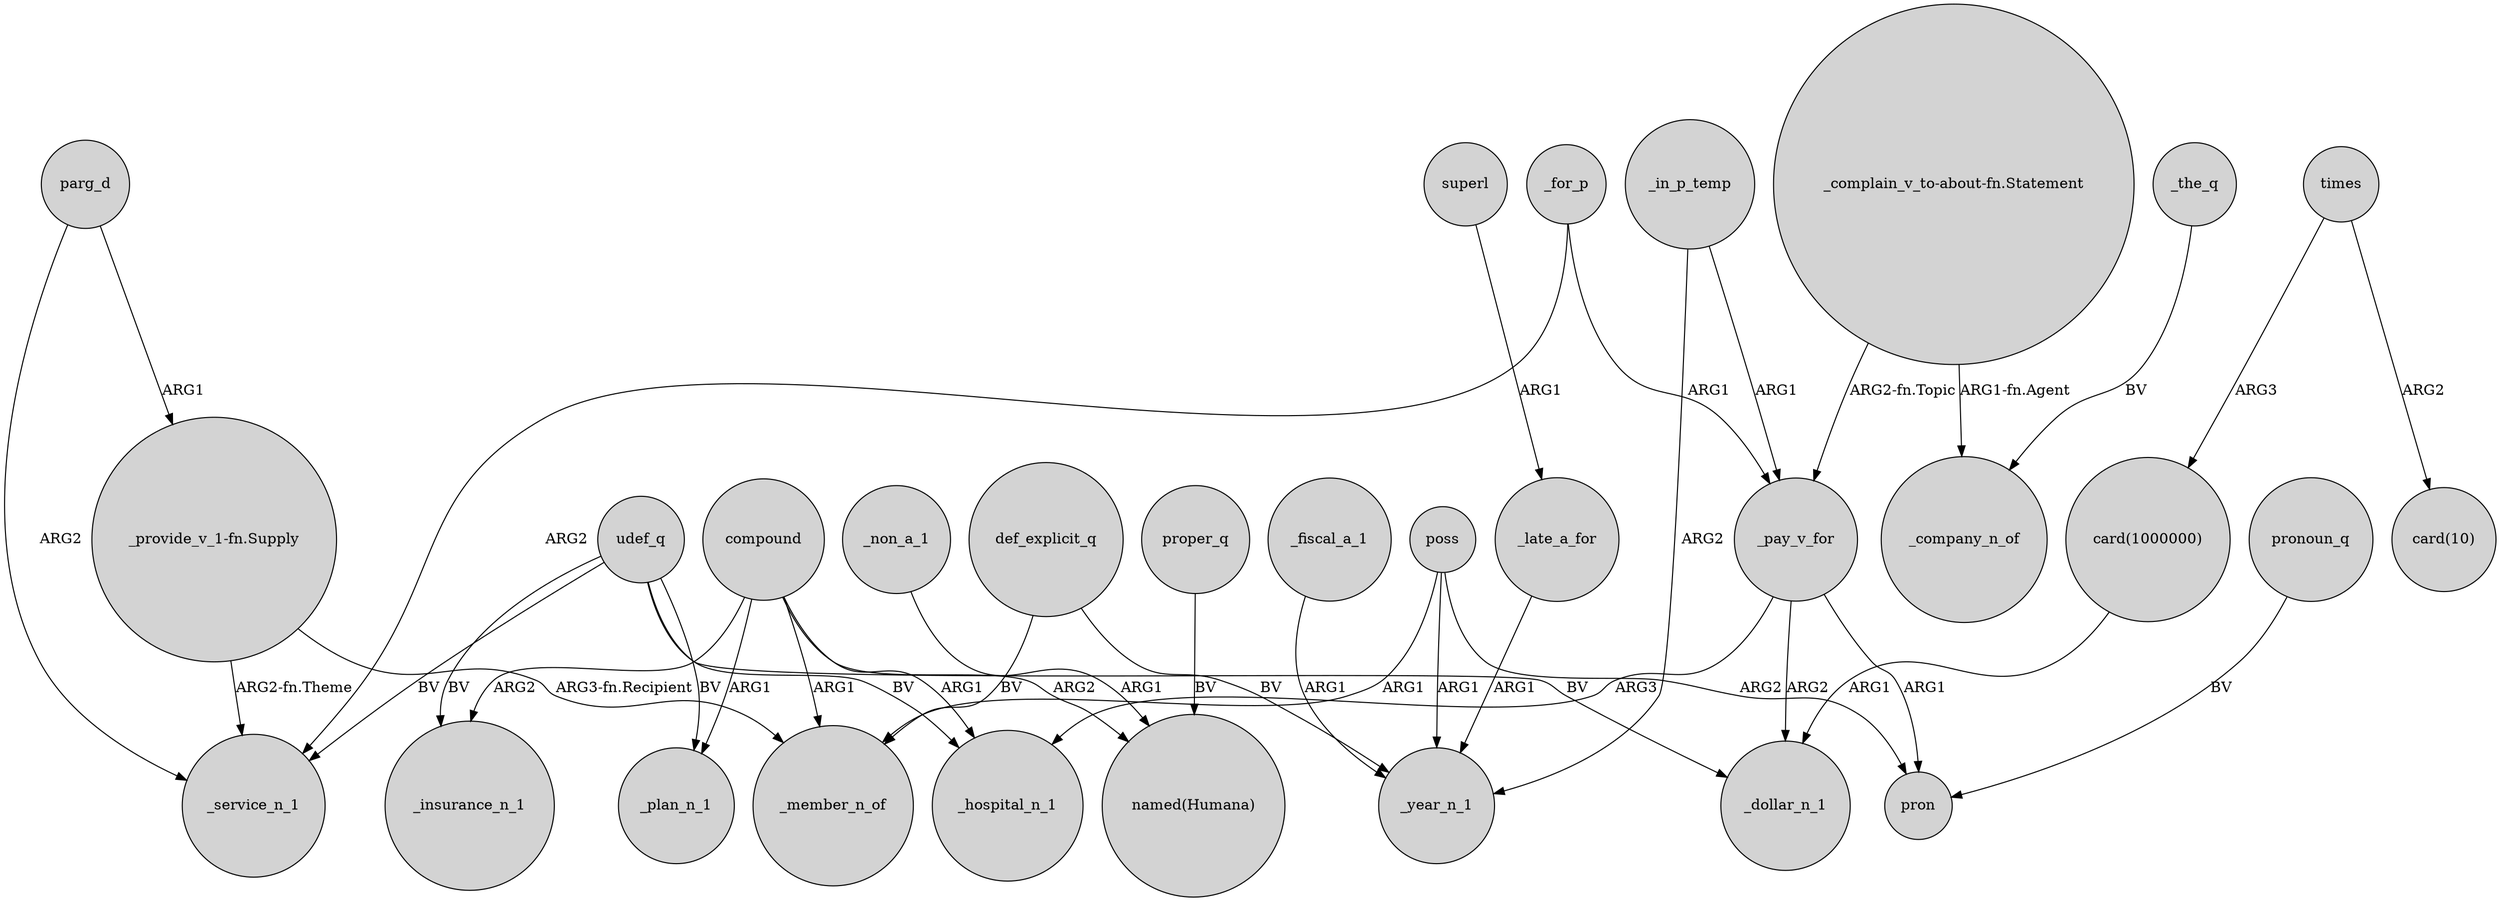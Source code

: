 digraph {
	node [shape=circle style=filled]
	"card(1000000)" -> _dollar_n_1 [label=ARG1]
	"_complain_v_to-about-fn.Statement" -> _pay_v_for [label="ARG2-fn.Topic"]
	"_provide_v_1-fn.Supply" -> _service_n_1 [label="ARG2-fn.Theme"]
	poss -> pron [label=ARG2]
	compound -> _insurance_n_1 [label=ARG2]
	_for_p -> _pay_v_for [label=ARG1]
	_non_a_1 -> "named(Humana)" [label=ARG1]
	udef_q -> _insurance_n_1 [label=BV]
	parg_d -> _service_n_1 [label=ARG2]
	superl -> _late_a_for [label=ARG1]
	def_explicit_q -> _member_n_of [label=BV]
	compound -> "named(Humana)" [label=ARG2]
	compound -> _plan_n_1 [label=ARG1]
	compound -> _hospital_n_1 [label=ARG1]
	_pay_v_for -> pron [label=ARG1]
	proper_q -> "named(Humana)" [label=BV]
	_pay_v_for -> _hospital_n_1 [label=ARG3]
	_pay_v_for -> _dollar_n_1 [label=ARG2]
	_the_q -> _company_n_of [label=BV]
	"_complain_v_to-about-fn.Statement" -> _company_n_of [label="ARG1-fn.Agent"]
	poss -> _year_n_1 [label=ARG1]
	_in_p_temp -> _year_n_1 [label=ARG2]
	pronoun_q -> pron [label=BV]
	poss -> _member_n_of [label=ARG1]
	udef_q -> _service_n_1 [label=BV]
	times -> "card(1000000)" [label=ARG3]
	udef_q -> _plan_n_1 [label=BV]
	times -> "card(10)" [label=ARG2]
	_for_p -> _service_n_1 [label=ARG2]
	_in_p_temp -> _pay_v_for [label=ARG1]
	udef_q -> _hospital_n_1 [label=BV]
	parg_d -> "_provide_v_1-fn.Supply" [label=ARG1]
	"_provide_v_1-fn.Supply" -> _member_n_of [label="ARG3-fn.Recipient"]
	_fiscal_a_1 -> _year_n_1 [label=ARG1]
	_late_a_for -> _year_n_1 [label=ARG1]
	def_explicit_q -> _year_n_1 [label=BV]
	udef_q -> _dollar_n_1 [label=BV]
	compound -> _member_n_of [label=ARG1]
}
